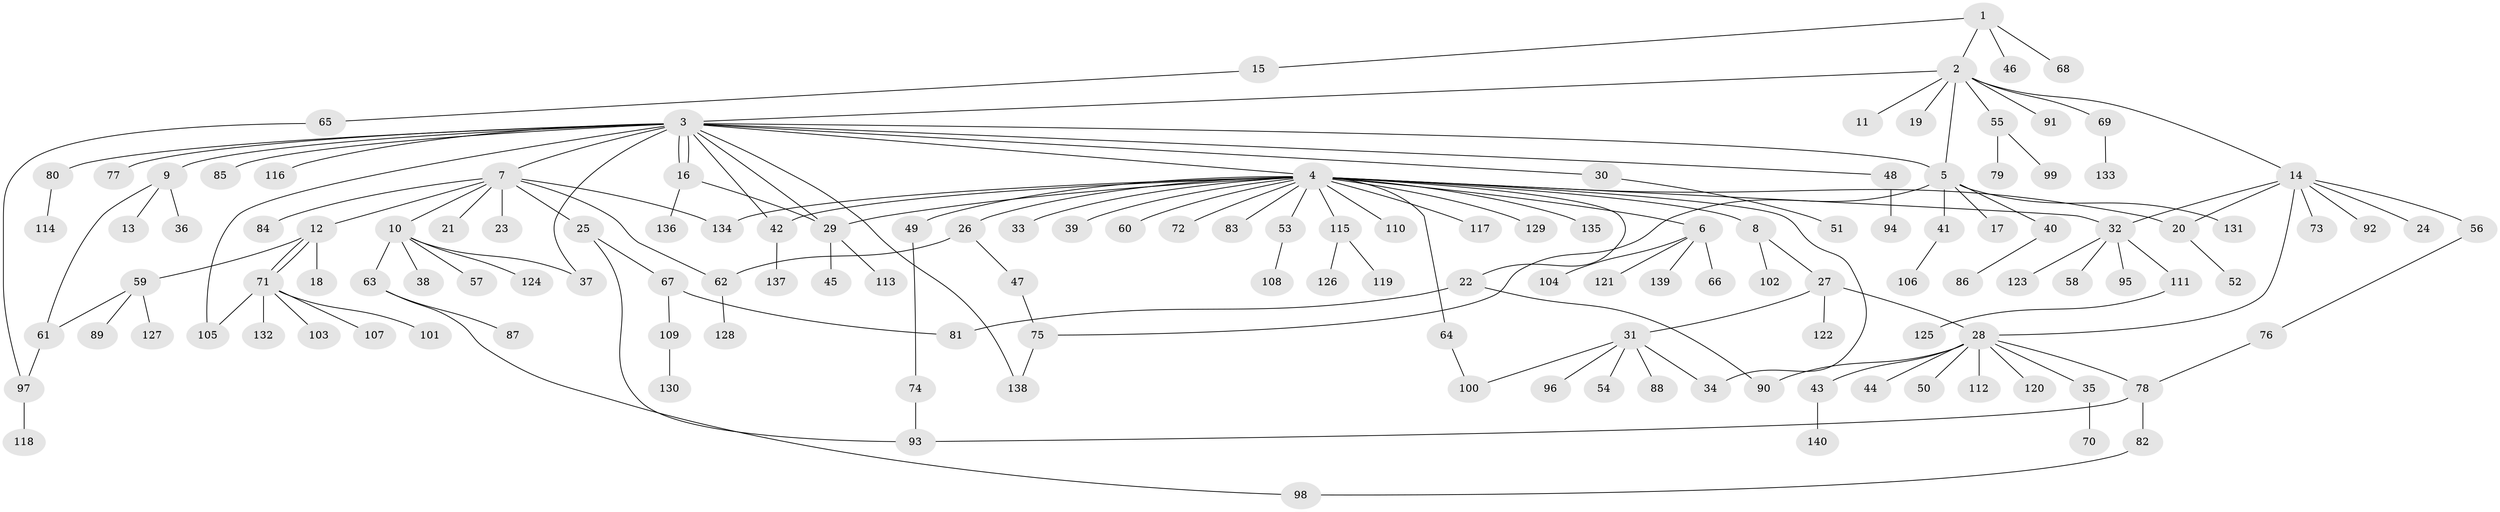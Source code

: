 // Generated by graph-tools (version 1.1) at 2025/35/03/09/25 02:35:31]
// undirected, 140 vertices, 164 edges
graph export_dot {
graph [start="1"]
  node [color=gray90,style=filled];
  1;
  2;
  3;
  4;
  5;
  6;
  7;
  8;
  9;
  10;
  11;
  12;
  13;
  14;
  15;
  16;
  17;
  18;
  19;
  20;
  21;
  22;
  23;
  24;
  25;
  26;
  27;
  28;
  29;
  30;
  31;
  32;
  33;
  34;
  35;
  36;
  37;
  38;
  39;
  40;
  41;
  42;
  43;
  44;
  45;
  46;
  47;
  48;
  49;
  50;
  51;
  52;
  53;
  54;
  55;
  56;
  57;
  58;
  59;
  60;
  61;
  62;
  63;
  64;
  65;
  66;
  67;
  68;
  69;
  70;
  71;
  72;
  73;
  74;
  75;
  76;
  77;
  78;
  79;
  80;
  81;
  82;
  83;
  84;
  85;
  86;
  87;
  88;
  89;
  90;
  91;
  92;
  93;
  94;
  95;
  96;
  97;
  98;
  99;
  100;
  101;
  102;
  103;
  104;
  105;
  106;
  107;
  108;
  109;
  110;
  111;
  112;
  113;
  114;
  115;
  116;
  117;
  118;
  119;
  120;
  121;
  122;
  123;
  124;
  125;
  126;
  127;
  128;
  129;
  130;
  131;
  132;
  133;
  134;
  135;
  136;
  137;
  138;
  139;
  140;
  1 -- 2;
  1 -- 15;
  1 -- 46;
  1 -- 68;
  2 -- 3;
  2 -- 5;
  2 -- 11;
  2 -- 14;
  2 -- 19;
  2 -- 55;
  2 -- 69;
  2 -- 91;
  3 -- 4;
  3 -- 5;
  3 -- 7;
  3 -- 9;
  3 -- 16;
  3 -- 16;
  3 -- 29;
  3 -- 30;
  3 -- 37;
  3 -- 42;
  3 -- 48;
  3 -- 77;
  3 -- 80;
  3 -- 85;
  3 -- 105;
  3 -- 116;
  3 -- 138;
  4 -- 6;
  4 -- 8;
  4 -- 20;
  4 -- 22;
  4 -- 26;
  4 -- 29;
  4 -- 32;
  4 -- 33;
  4 -- 34;
  4 -- 39;
  4 -- 42;
  4 -- 49;
  4 -- 53;
  4 -- 60;
  4 -- 64;
  4 -- 72;
  4 -- 83;
  4 -- 110;
  4 -- 115;
  4 -- 117;
  4 -- 129;
  4 -- 134;
  4 -- 135;
  5 -- 17;
  5 -- 40;
  5 -- 41;
  5 -- 75;
  5 -- 131;
  6 -- 66;
  6 -- 104;
  6 -- 121;
  6 -- 139;
  7 -- 10;
  7 -- 12;
  7 -- 21;
  7 -- 23;
  7 -- 25;
  7 -- 62;
  7 -- 84;
  7 -- 134;
  8 -- 27;
  8 -- 102;
  9 -- 13;
  9 -- 36;
  9 -- 61;
  10 -- 37;
  10 -- 38;
  10 -- 57;
  10 -- 63;
  10 -- 124;
  12 -- 18;
  12 -- 59;
  12 -- 71;
  12 -- 71;
  14 -- 20;
  14 -- 24;
  14 -- 28;
  14 -- 32;
  14 -- 56;
  14 -- 73;
  14 -- 92;
  15 -- 65;
  16 -- 29;
  16 -- 136;
  20 -- 52;
  22 -- 81;
  22 -- 90;
  25 -- 67;
  25 -- 93;
  26 -- 47;
  26 -- 62;
  27 -- 28;
  27 -- 31;
  27 -- 122;
  28 -- 35;
  28 -- 43;
  28 -- 44;
  28 -- 50;
  28 -- 78;
  28 -- 90;
  28 -- 112;
  28 -- 120;
  29 -- 45;
  29 -- 113;
  30 -- 51;
  31 -- 34;
  31 -- 54;
  31 -- 88;
  31 -- 96;
  31 -- 100;
  32 -- 58;
  32 -- 95;
  32 -- 111;
  32 -- 123;
  35 -- 70;
  40 -- 86;
  41 -- 106;
  42 -- 137;
  43 -- 140;
  47 -- 75;
  48 -- 94;
  49 -- 74;
  53 -- 108;
  55 -- 79;
  55 -- 99;
  56 -- 76;
  59 -- 61;
  59 -- 89;
  59 -- 127;
  61 -- 97;
  62 -- 128;
  63 -- 87;
  63 -- 98;
  64 -- 100;
  65 -- 97;
  67 -- 81;
  67 -- 109;
  69 -- 133;
  71 -- 101;
  71 -- 103;
  71 -- 105;
  71 -- 107;
  71 -- 132;
  74 -- 93;
  75 -- 138;
  76 -- 78;
  78 -- 82;
  78 -- 93;
  80 -- 114;
  82 -- 98;
  97 -- 118;
  109 -- 130;
  111 -- 125;
  115 -- 119;
  115 -- 126;
}
